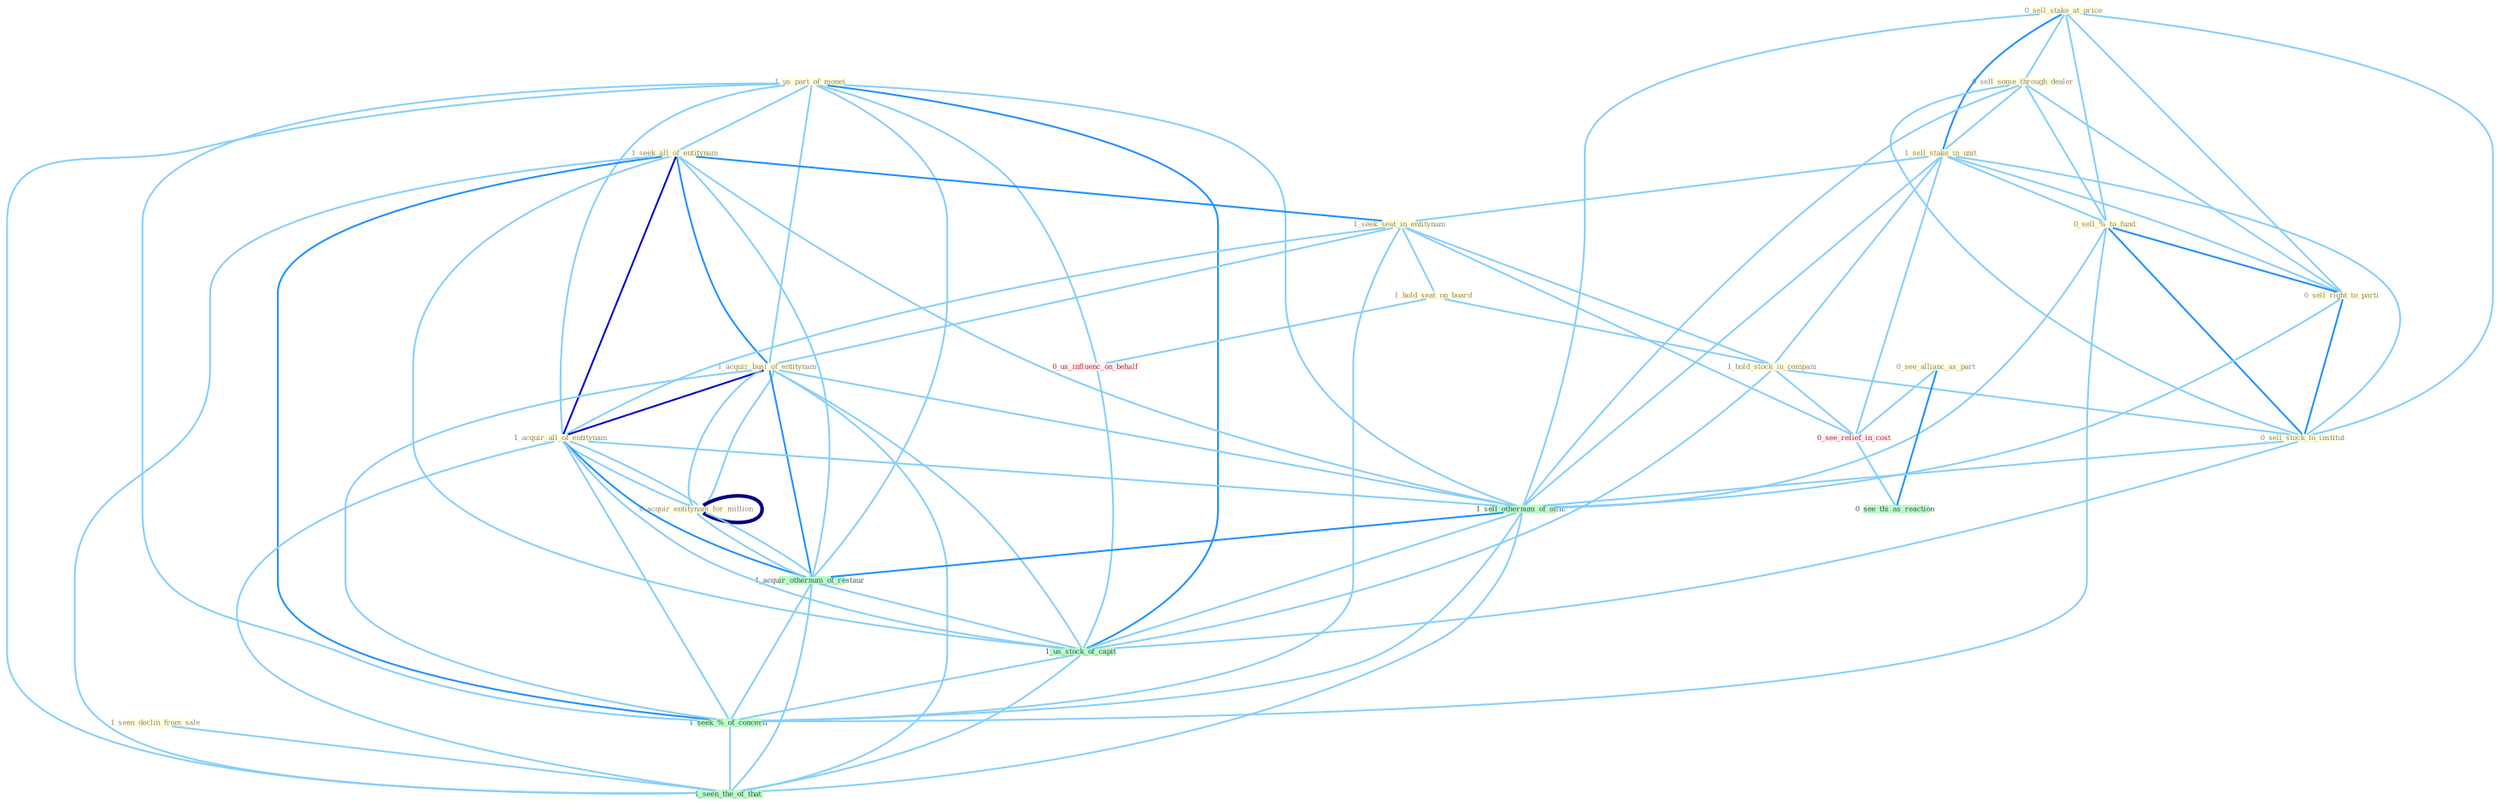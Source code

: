Graph G{ 
    node
    [shape=polygon,style=filled,width=.5,height=.06,color="#BDFCC9",fixedsize=true,fontsize=4,
    fontcolor="#2f4f4f"];
    {node
    [color="#ffffe0", fontcolor="#8b7d6b"] "0_sell_stake_at_price " "0_sell_some_through_dealer " "1_us_part_of_monei " "1_seek_all_of_entitynam " "1_sell_stake_in_unit " "0_sell_%_to_fund " "1_seen_declin_from_sale " "0_sell_right_to_parti " "1_seek_seat_in_entitynam " "1_acquir_busi_of_entitynam " "1_acquir_all_of_entitynam " "1_hold_seat_on_board " "1_hold_stock_in_compani " "0_see_allianc_as_part " "0_sell_stock_to_institut " "0_acquir_entitynam_for_million "}
{node [color="#fff0f5", fontcolor="#b22222"] "0_acquir_entitynam_for_million " "0_us_influenc_on_behalf " "0_see_relief_in_cost "}
edge [color="#B0E2FF"];

	"0_sell_stake_at_price " -- "0_sell_some_through_dealer " [w="1", color="#87cefa" ];
	"0_sell_stake_at_price " -- "1_sell_stake_in_unit " [w="2", color="#1e90ff" , len=0.8];
	"0_sell_stake_at_price " -- "0_sell_%_to_fund " [w="1", color="#87cefa" ];
	"0_sell_stake_at_price " -- "0_sell_right_to_parti " [w="1", color="#87cefa" ];
	"0_sell_stake_at_price " -- "0_sell_stock_to_institut " [w="1", color="#87cefa" ];
	"0_sell_stake_at_price " -- "1_sell_othernum_of_offic " [w="1", color="#87cefa" ];
	"0_sell_some_through_dealer " -- "1_sell_stake_in_unit " [w="1", color="#87cefa" ];
	"0_sell_some_through_dealer " -- "0_sell_%_to_fund " [w="1", color="#87cefa" ];
	"0_sell_some_through_dealer " -- "0_sell_right_to_parti " [w="1", color="#87cefa" ];
	"0_sell_some_through_dealer " -- "0_sell_stock_to_institut " [w="1", color="#87cefa" ];
	"0_sell_some_through_dealer " -- "1_sell_othernum_of_offic " [w="1", color="#87cefa" ];
	"1_us_part_of_monei " -- "1_seek_all_of_entitynam " [w="1", color="#87cefa" ];
	"1_us_part_of_monei " -- "1_acquir_busi_of_entitynam " [w="1", color="#87cefa" ];
	"1_us_part_of_monei " -- "1_acquir_all_of_entitynam " [w="1", color="#87cefa" ];
	"1_us_part_of_monei " -- "1_sell_othernum_of_offic " [w="1", color="#87cefa" ];
	"1_us_part_of_monei " -- "0_us_influenc_on_behalf " [w="1", color="#87cefa" ];
	"1_us_part_of_monei " -- "1_acquir_othernum_of_restaur " [w="1", color="#87cefa" ];
	"1_us_part_of_monei " -- "1_us_stock_of_capit " [w="2", color="#1e90ff" , len=0.8];
	"1_us_part_of_monei " -- "1_seek_%_of_concern " [w="1", color="#87cefa" ];
	"1_us_part_of_monei " -- "1_seen_the_of_that " [w="1", color="#87cefa" ];
	"1_seek_all_of_entitynam " -- "1_seek_seat_in_entitynam " [w="2", color="#1e90ff" , len=0.8];
	"1_seek_all_of_entitynam " -- "1_acquir_busi_of_entitynam " [w="2", color="#1e90ff" , len=0.8];
	"1_seek_all_of_entitynam " -- "1_acquir_all_of_entitynam " [w="3", color="#0000cd" , len=0.6];
	"1_seek_all_of_entitynam " -- "1_sell_othernum_of_offic " [w="1", color="#87cefa" ];
	"1_seek_all_of_entitynam " -- "1_acquir_othernum_of_restaur " [w="1", color="#87cefa" ];
	"1_seek_all_of_entitynam " -- "1_us_stock_of_capit " [w="1", color="#87cefa" ];
	"1_seek_all_of_entitynam " -- "1_seek_%_of_concern " [w="2", color="#1e90ff" , len=0.8];
	"1_seek_all_of_entitynam " -- "1_seen_the_of_that " [w="1", color="#87cefa" ];
	"1_sell_stake_in_unit " -- "0_sell_%_to_fund " [w="1", color="#87cefa" ];
	"1_sell_stake_in_unit " -- "0_sell_right_to_parti " [w="1", color="#87cefa" ];
	"1_sell_stake_in_unit " -- "1_seek_seat_in_entitynam " [w="1", color="#87cefa" ];
	"1_sell_stake_in_unit " -- "1_hold_stock_in_compani " [w="1", color="#87cefa" ];
	"1_sell_stake_in_unit " -- "0_sell_stock_to_institut " [w="1", color="#87cefa" ];
	"1_sell_stake_in_unit " -- "1_sell_othernum_of_offic " [w="1", color="#87cefa" ];
	"1_sell_stake_in_unit " -- "0_see_relief_in_cost " [w="1", color="#87cefa" ];
	"0_sell_%_to_fund " -- "0_sell_right_to_parti " [w="2", color="#1e90ff" , len=0.8];
	"0_sell_%_to_fund " -- "0_sell_stock_to_institut " [w="2", color="#1e90ff" , len=0.8];
	"0_sell_%_to_fund " -- "1_sell_othernum_of_offic " [w="1", color="#87cefa" ];
	"0_sell_%_to_fund " -- "1_seek_%_of_concern " [w="1", color="#87cefa" ];
	"1_seen_declin_from_sale " -- "1_seen_the_of_that " [w="1", color="#87cefa" ];
	"0_sell_right_to_parti " -- "0_sell_stock_to_institut " [w="2", color="#1e90ff" , len=0.8];
	"0_sell_right_to_parti " -- "1_sell_othernum_of_offic " [w="1", color="#87cefa" ];
	"1_seek_seat_in_entitynam " -- "1_acquir_busi_of_entitynam " [w="1", color="#87cefa" ];
	"1_seek_seat_in_entitynam " -- "1_acquir_all_of_entitynam " [w="1", color="#87cefa" ];
	"1_seek_seat_in_entitynam " -- "1_hold_seat_on_board " [w="1", color="#87cefa" ];
	"1_seek_seat_in_entitynam " -- "1_hold_stock_in_compani " [w="1", color="#87cefa" ];
	"1_seek_seat_in_entitynam " -- "0_see_relief_in_cost " [w="1", color="#87cefa" ];
	"1_seek_seat_in_entitynam " -- "1_seek_%_of_concern " [w="1", color="#87cefa" ];
	"1_acquir_busi_of_entitynam " -- "1_acquir_all_of_entitynam " [w="3", color="#0000cd" , len=0.6];
	"1_acquir_busi_of_entitynam " -- "0_acquir_entitynam_for_million " [w="1", color="#87cefa" ];
	"1_acquir_busi_of_entitynam " -- "0_acquir_entitynam_for_million " [w="1", color="#87cefa" ];
	"1_acquir_busi_of_entitynam " -- "1_sell_othernum_of_offic " [w="1", color="#87cefa" ];
	"1_acquir_busi_of_entitynam " -- "1_acquir_othernum_of_restaur " [w="2", color="#1e90ff" , len=0.8];
	"1_acquir_busi_of_entitynam " -- "1_us_stock_of_capit " [w="1", color="#87cefa" ];
	"1_acquir_busi_of_entitynam " -- "1_seek_%_of_concern " [w="1", color="#87cefa" ];
	"1_acquir_busi_of_entitynam " -- "1_seen_the_of_that " [w="1", color="#87cefa" ];
	"1_acquir_all_of_entitynam " -- "0_acquir_entitynam_for_million " [w="1", color="#87cefa" ];
	"1_acquir_all_of_entitynam " -- "0_acquir_entitynam_for_million " [w="1", color="#87cefa" ];
	"1_acquir_all_of_entitynam " -- "1_sell_othernum_of_offic " [w="1", color="#87cefa" ];
	"1_acquir_all_of_entitynam " -- "1_acquir_othernum_of_restaur " [w="2", color="#1e90ff" , len=0.8];
	"1_acquir_all_of_entitynam " -- "1_us_stock_of_capit " [w="1", color="#87cefa" ];
	"1_acquir_all_of_entitynam " -- "1_seek_%_of_concern " [w="1", color="#87cefa" ];
	"1_acquir_all_of_entitynam " -- "1_seen_the_of_that " [w="1", color="#87cefa" ];
	"1_hold_seat_on_board " -- "1_hold_stock_in_compani " [w="1", color="#87cefa" ];
	"1_hold_seat_on_board " -- "0_us_influenc_on_behalf " [w="1", color="#87cefa" ];
	"1_hold_stock_in_compani " -- "0_sell_stock_to_institut " [w="1", color="#87cefa" ];
	"1_hold_stock_in_compani " -- "0_see_relief_in_cost " [w="1", color="#87cefa" ];
	"1_hold_stock_in_compani " -- "1_us_stock_of_capit " [w="1", color="#87cefa" ];
	"0_see_allianc_as_part " -- "0_see_relief_in_cost " [w="1", color="#87cefa" ];
	"0_see_allianc_as_part " -- "0_see_thi_as_reaction " [w="2", color="#1e90ff" , len=0.8];
	"0_sell_stock_to_institut " -- "1_sell_othernum_of_offic " [w="1", color="#87cefa" ];
	"0_sell_stock_to_institut " -- "1_us_stock_of_capit " [w="1", color="#87cefa" ];
	"0_acquir_entitynam_for_million " -- "0_acquir_entitynam_for_million " [w="4", style=bold, color="#000080", len=0.4];
	"0_acquir_entitynam_for_million " -- "1_acquir_othernum_of_restaur " [w="1", color="#87cefa" ];
	"0_acquir_entitynam_for_million " -- "1_acquir_othernum_of_restaur " [w="1", color="#87cefa" ];
	"1_sell_othernum_of_offic " -- "1_acquir_othernum_of_restaur " [w="2", color="#1e90ff" , len=0.8];
	"1_sell_othernum_of_offic " -- "1_us_stock_of_capit " [w="1", color="#87cefa" ];
	"1_sell_othernum_of_offic " -- "1_seek_%_of_concern " [w="1", color="#87cefa" ];
	"1_sell_othernum_of_offic " -- "1_seen_the_of_that " [w="1", color="#87cefa" ];
	"0_us_influenc_on_behalf " -- "1_us_stock_of_capit " [w="1", color="#87cefa" ];
	"0_see_relief_in_cost " -- "0_see_thi_as_reaction " [w="1", color="#87cefa" ];
	"1_acquir_othernum_of_restaur " -- "1_us_stock_of_capit " [w="1", color="#87cefa" ];
	"1_acquir_othernum_of_restaur " -- "1_seek_%_of_concern " [w="1", color="#87cefa" ];
	"1_acquir_othernum_of_restaur " -- "1_seen_the_of_that " [w="1", color="#87cefa" ];
	"1_us_stock_of_capit " -- "1_seek_%_of_concern " [w="1", color="#87cefa" ];
	"1_us_stock_of_capit " -- "1_seen_the_of_that " [w="1", color="#87cefa" ];
	"1_seek_%_of_concern " -- "1_seen_the_of_that " [w="1", color="#87cefa" ];
}